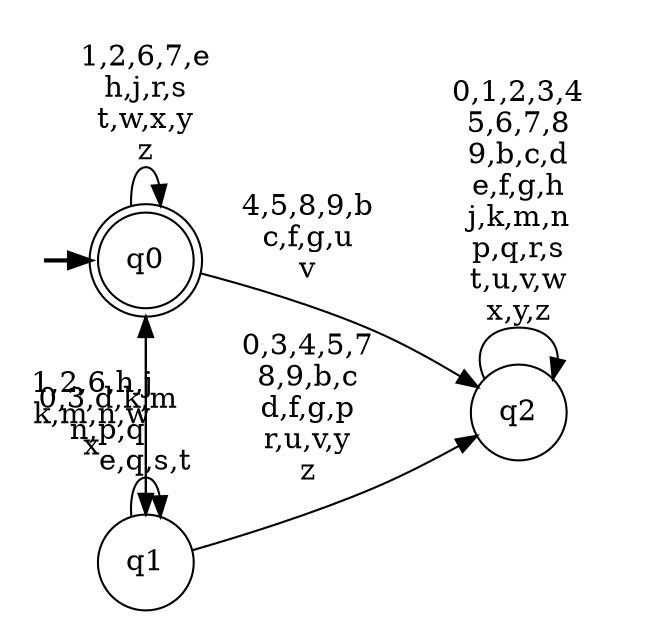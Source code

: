 digraph BlueStar {
__start0 [style = invis, shape = none, label = "", width = 0, height = 0];

rankdir=LR;
size="8,5";

s0 [style="rounded,filled", color="black", fillcolor="white" shape="doublecircle", label="q0"];
s1 [style="filled", color="black", fillcolor="white" shape="circle", label="q1"];
s2 [style="filled", color="black", fillcolor="white" shape="circle", label="q2"];
subgraph cluster_main { 
	graph [pad=".75", ranksep="0.15", nodesep="0.15"];
	 style=invis; 
	__start0 -> s0 [penwidth=2];
}
s0 -> s0 [label="1,2,6,7,e\nh,j,r,s\nt,w,x,y\nz"];
s0 -> s1 [label="0,3,d,k,m\nn,p,q"];
s0 -> s2 [label="4,5,8,9,b\nc,f,g,u\nv"];
s1 -> s0 [label="1,2,6,h,j\nk,m,n,w\nx"];
s1 -> s1 [label="e,q,s,t"];
s1 -> s2 [label="0,3,4,5,7\n8,9,b,c\nd,f,g,p\nr,u,v,y\nz"];
s2 -> s2 [label="0,1,2,3,4\n5,6,7,8\n9,b,c,d\ne,f,g,h\nj,k,m,n\np,q,r,s\nt,u,v,w\nx,y,z"];

}